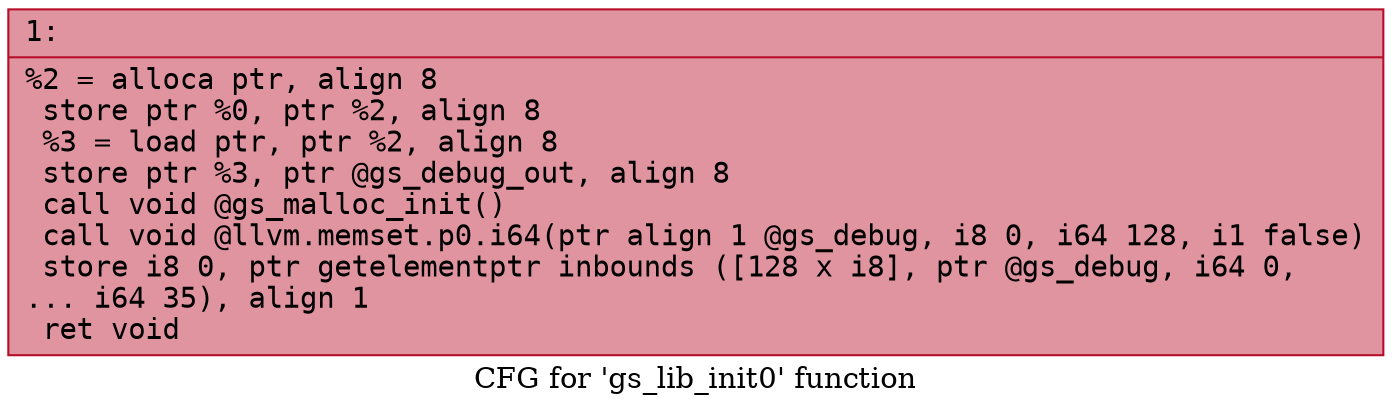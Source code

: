 digraph "CFG for 'gs_lib_init0' function" {
	label="CFG for 'gs_lib_init0' function";

	Node0x60000060def0 [shape=record,color="#b70d28ff", style=filled, fillcolor="#b70d2870" fontname="Courier",label="{1:\l|  %2 = alloca ptr, align 8\l  store ptr %0, ptr %2, align 8\l  %3 = load ptr, ptr %2, align 8\l  store ptr %3, ptr @gs_debug_out, align 8\l  call void @gs_malloc_init()\l  call void @llvm.memset.p0.i64(ptr align 1 @gs_debug, i8 0, i64 128, i1 false)\l  store i8 0, ptr getelementptr inbounds ([128 x i8], ptr @gs_debug, i64 0,\l... i64 35), align 1\l  ret void\l}"];
}
